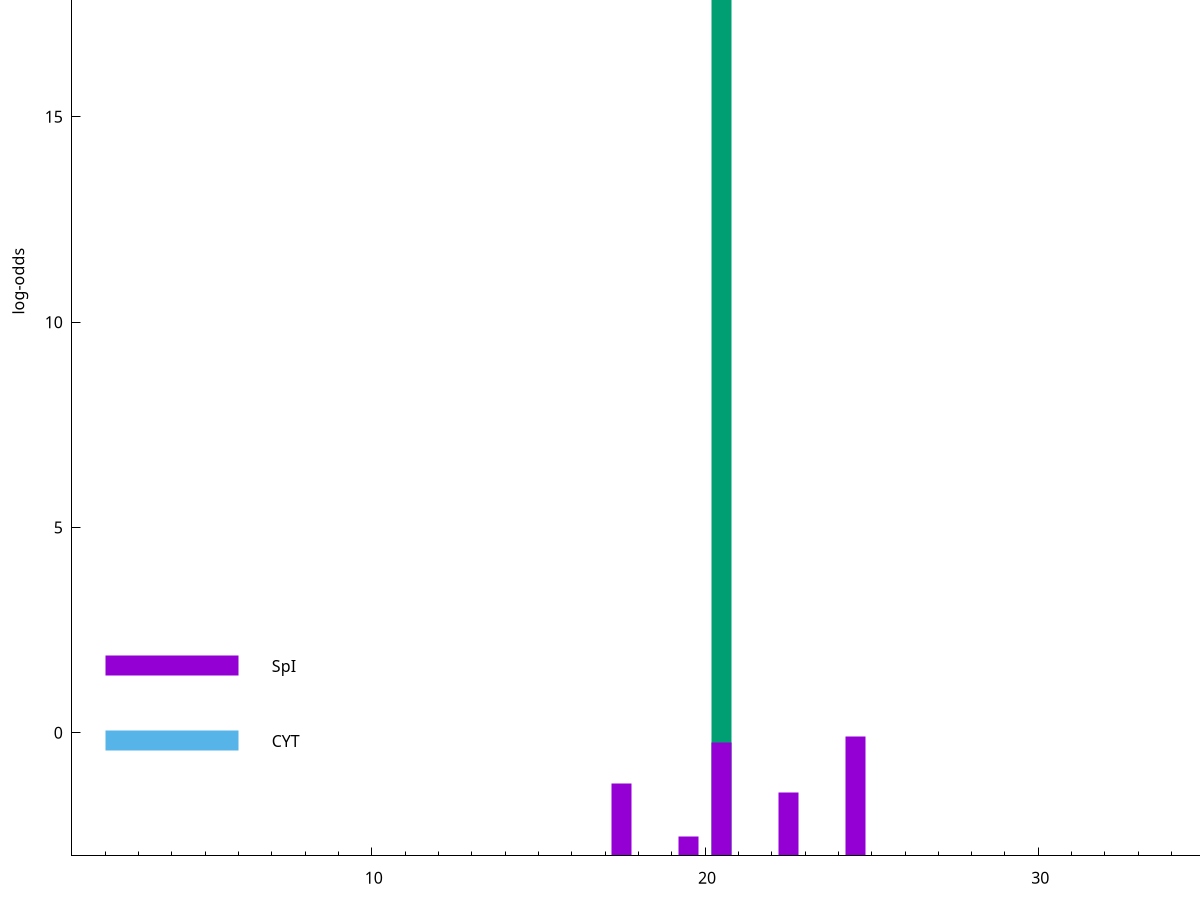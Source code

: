 set title "LipoP predictions for SRR5666458.gff"
set size 2., 1.4
set xrange [1:70] 
set mxtics 10
set yrange [-3:25]
set y2range [0:28]
set ylabel "log-odds"
set term postscript eps color solid "Helvetica" 30
set output "SRR5666458.gff.eps"
set arrow from 2,22.9162 to 6,22.9162 nohead lt 2 lw 20
set label "SpII" at 7,22.9162
set arrow from 2,1.62847 to 6,1.62847 nohead lt 1 lw 20
set label "SpI" at 7,1.62847
set arrow from 2,-0.200913 to 6,-0.200913 nohead lt 3 lw 20
set label "CYT" at 7,-0.200913
set arrow from 2,22.9162 to 6,22.9162 nohead lt 2 lw 20
set label "SpII" at 7,22.9162
# NOTE: The scores below are the log-odds scores with the threshold
# NOTE: subtracted (a hack to make gnuplot make the histogram all
# NOTE: look nice).
plot "-" axes x1y2 title "" with impulses lt 2 lw 20, "-" axes x1y2 title "" with impulses lt 1 lw 20
20.500000 25.916200
e
24.500000 2.896434
20.500000 2.762276
17.500000 1.775700
22.500000 1.554950
19.500000 0.470410
e
exit

